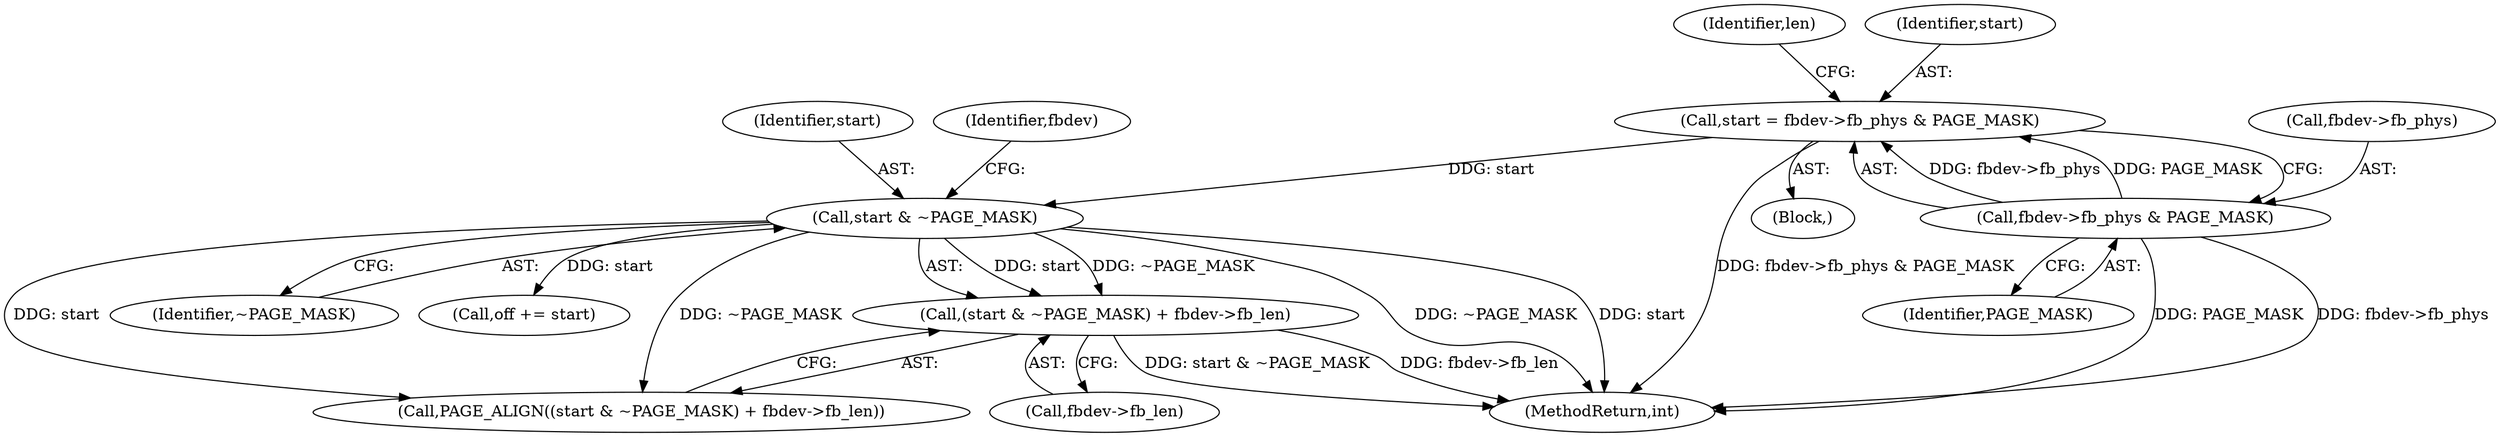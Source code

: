 digraph "0_linux_7314e613d5ff9f0934f7a0f74ed7973b903315d1_0@pointer" {
"1000138" [label="(Call,(start & ~PAGE_MASK) + fbdev->fb_len)"];
"1000139" [label="(Call,start & ~PAGE_MASK)"];
"1000128" [label="(Call,start = fbdev->fb_phys & PAGE_MASK)"];
"1000130" [label="(Call,fbdev->fb_phys & PAGE_MASK)"];
"1000141" [label="(Identifier,~PAGE_MASK)"];
"1000128" [label="(Call,start = fbdev->fb_phys & PAGE_MASK)"];
"1000219" [label="(MethodReturn,int)"];
"1000142" [label="(Call,fbdev->fb_len)"];
"1000168" [label="(Call,off += start)"];
"1000139" [label="(Call,start & ~PAGE_MASK)"];
"1000138" [label="(Call,(start & ~PAGE_MASK) + fbdev->fb_len)"];
"1000104" [label="(Block,)"];
"1000131" [label="(Call,fbdev->fb_phys)"];
"1000143" [label="(Identifier,fbdev)"];
"1000130" [label="(Call,fbdev->fb_phys & PAGE_MASK)"];
"1000136" [label="(Identifier,len)"];
"1000129" [label="(Identifier,start)"];
"1000137" [label="(Call,PAGE_ALIGN((start & ~PAGE_MASK) + fbdev->fb_len))"];
"1000134" [label="(Identifier,PAGE_MASK)"];
"1000140" [label="(Identifier,start)"];
"1000138" -> "1000137"  [label="AST: "];
"1000138" -> "1000142"  [label="CFG: "];
"1000139" -> "1000138"  [label="AST: "];
"1000142" -> "1000138"  [label="AST: "];
"1000137" -> "1000138"  [label="CFG: "];
"1000138" -> "1000219"  [label="DDG: fbdev->fb_len"];
"1000138" -> "1000219"  [label="DDG: start & ~PAGE_MASK"];
"1000139" -> "1000138"  [label="DDG: start"];
"1000139" -> "1000138"  [label="DDG: ~PAGE_MASK"];
"1000139" -> "1000141"  [label="CFG: "];
"1000140" -> "1000139"  [label="AST: "];
"1000141" -> "1000139"  [label="AST: "];
"1000143" -> "1000139"  [label="CFG: "];
"1000139" -> "1000219"  [label="DDG: ~PAGE_MASK"];
"1000139" -> "1000219"  [label="DDG: start"];
"1000139" -> "1000137"  [label="DDG: start"];
"1000139" -> "1000137"  [label="DDG: ~PAGE_MASK"];
"1000128" -> "1000139"  [label="DDG: start"];
"1000139" -> "1000168"  [label="DDG: start"];
"1000128" -> "1000104"  [label="AST: "];
"1000128" -> "1000130"  [label="CFG: "];
"1000129" -> "1000128"  [label="AST: "];
"1000130" -> "1000128"  [label="AST: "];
"1000136" -> "1000128"  [label="CFG: "];
"1000128" -> "1000219"  [label="DDG: fbdev->fb_phys & PAGE_MASK"];
"1000130" -> "1000128"  [label="DDG: fbdev->fb_phys"];
"1000130" -> "1000128"  [label="DDG: PAGE_MASK"];
"1000130" -> "1000134"  [label="CFG: "];
"1000131" -> "1000130"  [label="AST: "];
"1000134" -> "1000130"  [label="AST: "];
"1000130" -> "1000219"  [label="DDG: PAGE_MASK"];
"1000130" -> "1000219"  [label="DDG: fbdev->fb_phys"];
}
